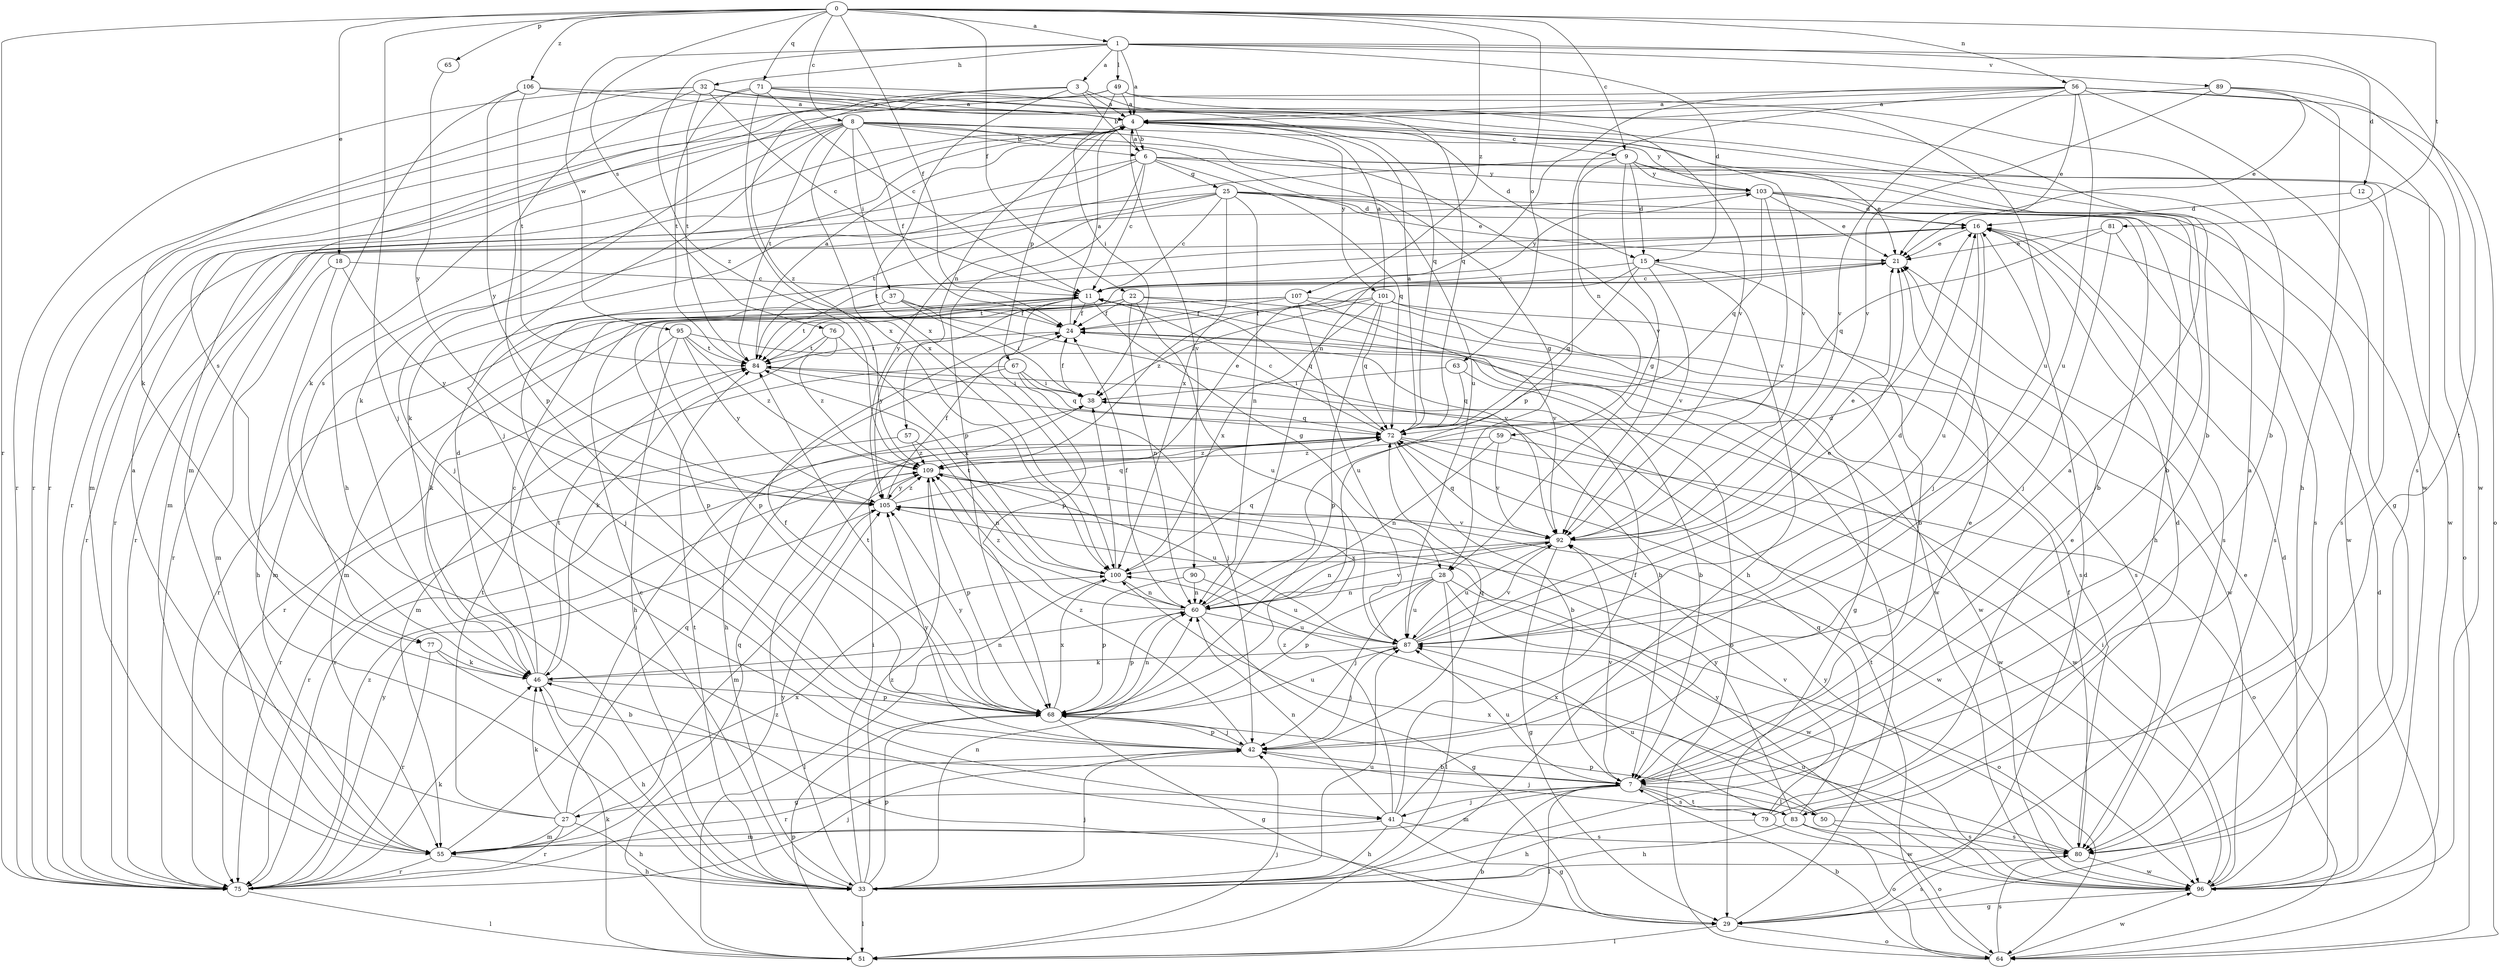 strict digraph  {
0;
1;
3;
4;
6;
7;
8;
9;
11;
12;
15;
16;
18;
21;
22;
24;
25;
27;
28;
29;
32;
33;
37;
38;
41;
42;
46;
49;
50;
51;
55;
56;
57;
59;
60;
63;
64;
65;
67;
68;
71;
72;
75;
76;
77;
79;
80;
81;
83;
84;
87;
89;
90;
92;
95;
96;
100;
101;
103;
105;
106;
107;
109;
0 -> 1  [label=a];
0 -> 8  [label=c];
0 -> 9  [label=c];
0 -> 18  [label=e];
0 -> 22  [label=f];
0 -> 24  [label=f];
0 -> 41  [label=j];
0 -> 56  [label=n];
0 -> 63  [label=o];
0 -> 65  [label=p];
0 -> 71  [label=q];
0 -> 75  [label=r];
0 -> 76  [label=s];
0 -> 81  [label=t];
0 -> 106  [label=z];
0 -> 107  [label=z];
1 -> 3  [label=a];
1 -> 4  [label=a];
1 -> 12  [label=d];
1 -> 15  [label=d];
1 -> 32  [label=h];
1 -> 49  [label=l];
1 -> 83  [label=t];
1 -> 89  [label=v];
1 -> 95  [label=w];
1 -> 109  [label=z];
3 -> 4  [label=a];
3 -> 6  [label=b];
3 -> 72  [label=q];
3 -> 77  [label=s];
3 -> 100  [label=x];
3 -> 109  [label=z];
4 -> 6  [label=b];
4 -> 9  [label=c];
4 -> 15  [label=d];
4 -> 46  [label=k];
4 -> 57  [label=n];
4 -> 67  [label=p];
4 -> 77  [label=s];
4 -> 90  [label=v];
4 -> 101  [label=y];
6 -> 4  [label=a];
6 -> 11  [label=c];
6 -> 25  [label=g];
6 -> 46  [label=k];
6 -> 55  [label=m];
6 -> 64  [label=o];
6 -> 68  [label=p];
6 -> 72  [label=q];
6 -> 96  [label=w];
6 -> 103  [label=y];
7 -> 21  [label=e];
7 -> 27  [label=g];
7 -> 41  [label=j];
7 -> 50  [label=l];
7 -> 51  [label=l];
7 -> 55  [label=m];
7 -> 79  [label=s];
7 -> 83  [label=t];
7 -> 87  [label=u];
7 -> 92  [label=v];
8 -> 6  [label=b];
8 -> 24  [label=f];
8 -> 28  [label=g];
8 -> 37  [label=i];
8 -> 41  [label=j];
8 -> 42  [label=j];
8 -> 55  [label=m];
8 -> 75  [label=r];
8 -> 84  [label=t];
8 -> 87  [label=u];
8 -> 92  [label=v];
8 -> 100  [label=x];
8 -> 103  [label=y];
9 -> 7  [label=b];
9 -> 15  [label=d];
9 -> 21  [label=e];
9 -> 28  [label=g];
9 -> 59  [label=n];
9 -> 75  [label=r];
9 -> 103  [label=y];
11 -> 24  [label=f];
11 -> 28  [label=g];
11 -> 68  [label=p];
11 -> 72  [label=q];
11 -> 84  [label=t];
11 -> 103  [label=y];
11 -> 105  [label=y];
12 -> 16  [label=d];
12 -> 80  [label=s];
15 -> 7  [label=b];
15 -> 11  [label=c];
15 -> 33  [label=h];
15 -> 72  [label=q];
15 -> 92  [label=v];
15 -> 109  [label=z];
16 -> 21  [label=e];
16 -> 42  [label=j];
16 -> 75  [label=r];
16 -> 80  [label=s];
16 -> 84  [label=t];
16 -> 87  [label=u];
18 -> 11  [label=c];
18 -> 33  [label=h];
18 -> 55  [label=m];
18 -> 105  [label=y];
21 -> 11  [label=c];
21 -> 84  [label=t];
22 -> 24  [label=f];
22 -> 29  [label=g];
22 -> 55  [label=m];
22 -> 60  [label=n];
22 -> 68  [label=p];
22 -> 75  [label=r];
22 -> 87  [label=u];
22 -> 96  [label=w];
24 -> 4  [label=a];
24 -> 64  [label=o];
24 -> 84  [label=t];
25 -> 7  [label=b];
25 -> 11  [label=c];
25 -> 16  [label=d];
25 -> 21  [label=e];
25 -> 60  [label=n];
25 -> 75  [label=r];
25 -> 80  [label=s];
25 -> 84  [label=t];
25 -> 100  [label=x];
25 -> 105  [label=y];
27 -> 4  [label=a];
27 -> 33  [label=h];
27 -> 46  [label=k];
27 -> 55  [label=m];
27 -> 72  [label=q];
27 -> 75  [label=r];
27 -> 84  [label=t];
27 -> 100  [label=x];
28 -> 42  [label=j];
28 -> 51  [label=l];
28 -> 60  [label=n];
28 -> 64  [label=o];
28 -> 68  [label=p];
28 -> 87  [label=u];
28 -> 96  [label=w];
29 -> 11  [label=c];
29 -> 16  [label=d];
29 -> 46  [label=k];
29 -> 51  [label=l];
29 -> 64  [label=o];
29 -> 80  [label=s];
32 -> 4  [label=a];
32 -> 11  [label=c];
32 -> 46  [label=k];
32 -> 68  [label=p];
32 -> 75  [label=r];
32 -> 84  [label=t];
32 -> 92  [label=v];
32 -> 96  [label=w];
33 -> 11  [label=c];
33 -> 38  [label=i];
33 -> 42  [label=j];
33 -> 51  [label=l];
33 -> 60  [label=n];
33 -> 68  [label=p];
33 -> 84  [label=t];
33 -> 87  [label=u];
33 -> 105  [label=y];
33 -> 109  [label=z];
37 -> 24  [label=f];
37 -> 38  [label=i];
37 -> 42  [label=j];
37 -> 55  [label=m];
37 -> 92  [label=v];
38 -> 24  [label=f];
38 -> 72  [label=q];
41 -> 4  [label=a];
41 -> 24  [label=f];
41 -> 29  [label=g];
41 -> 33  [label=h];
41 -> 55  [label=m];
41 -> 60  [label=n];
41 -> 80  [label=s];
41 -> 109  [label=z];
42 -> 7  [label=b];
42 -> 68  [label=p];
42 -> 72  [label=q];
42 -> 75  [label=r];
42 -> 105  [label=y];
42 -> 109  [label=z];
46 -> 11  [label=c];
46 -> 16  [label=d];
46 -> 33  [label=h];
46 -> 60  [label=n];
46 -> 68  [label=p];
46 -> 84  [label=t];
49 -> 4  [label=a];
49 -> 7  [label=b];
49 -> 38  [label=i];
49 -> 46  [label=k];
49 -> 55  [label=m];
49 -> 87  [label=u];
50 -> 64  [label=o];
50 -> 68  [label=p];
50 -> 80  [label=s];
50 -> 100  [label=x];
51 -> 7  [label=b];
51 -> 42  [label=j];
51 -> 46  [label=k];
51 -> 68  [label=p];
51 -> 109  [label=z];
55 -> 33  [label=h];
55 -> 38  [label=i];
55 -> 72  [label=q];
55 -> 75  [label=r];
56 -> 4  [label=a];
56 -> 21  [label=e];
56 -> 29  [label=g];
56 -> 60  [label=n];
56 -> 64  [label=o];
56 -> 68  [label=p];
56 -> 75  [label=r];
56 -> 80  [label=s];
56 -> 87  [label=u];
56 -> 92  [label=v];
57 -> 60  [label=n];
57 -> 75  [label=r];
57 -> 109  [label=z];
59 -> 60  [label=n];
59 -> 92  [label=v];
59 -> 96  [label=w];
59 -> 109  [label=z];
60 -> 16  [label=d];
60 -> 24  [label=f];
60 -> 29  [label=g];
60 -> 68  [label=p];
60 -> 87  [label=u];
60 -> 92  [label=v];
60 -> 109  [label=z];
63 -> 7  [label=b];
63 -> 38  [label=i];
63 -> 72  [label=q];
64 -> 7  [label=b];
64 -> 16  [label=d];
64 -> 80  [label=s];
64 -> 84  [label=t];
64 -> 96  [label=w];
65 -> 105  [label=y];
67 -> 33  [label=h];
67 -> 38  [label=i];
67 -> 42  [label=j];
67 -> 55  [label=m];
67 -> 72  [label=q];
68 -> 24  [label=f];
68 -> 29  [label=g];
68 -> 42  [label=j];
68 -> 60  [label=n];
68 -> 84  [label=t];
68 -> 87  [label=u];
68 -> 100  [label=x];
68 -> 105  [label=y];
71 -> 4  [label=a];
71 -> 7  [label=b];
71 -> 11  [label=c];
71 -> 75  [label=r];
71 -> 84  [label=t];
71 -> 92  [label=v];
71 -> 100  [label=x];
72 -> 4  [label=a];
72 -> 7  [label=b];
72 -> 11  [label=c];
72 -> 64  [label=o];
72 -> 75  [label=r];
72 -> 96  [label=w];
72 -> 109  [label=z];
75 -> 42  [label=j];
75 -> 46  [label=k];
75 -> 51  [label=l];
75 -> 105  [label=y];
75 -> 109  [label=z];
76 -> 46  [label=k];
76 -> 84  [label=t];
76 -> 100  [label=x];
76 -> 109  [label=z];
77 -> 7  [label=b];
77 -> 46  [label=k];
77 -> 75  [label=r];
79 -> 4  [label=a];
79 -> 21  [label=e];
79 -> 33  [label=h];
79 -> 92  [label=v];
79 -> 96  [label=w];
80 -> 24  [label=f];
80 -> 96  [label=w];
80 -> 100  [label=x];
80 -> 105  [label=y];
81 -> 21  [label=e];
81 -> 42  [label=j];
81 -> 72  [label=q];
81 -> 80  [label=s];
83 -> 16  [label=d];
83 -> 33  [label=h];
83 -> 42  [label=j];
83 -> 64  [label=o];
83 -> 72  [label=q];
83 -> 80  [label=s];
83 -> 87  [label=u];
83 -> 105  [label=y];
84 -> 4  [label=a];
84 -> 7  [label=b];
84 -> 38  [label=i];
87 -> 16  [label=d];
87 -> 21  [label=e];
87 -> 42  [label=j];
87 -> 46  [label=k];
87 -> 92  [label=v];
89 -> 4  [label=a];
89 -> 21  [label=e];
89 -> 33  [label=h];
89 -> 92  [label=v];
89 -> 96  [label=w];
90 -> 60  [label=n];
90 -> 68  [label=p];
90 -> 87  [label=u];
92 -> 21  [label=e];
92 -> 29  [label=g];
92 -> 60  [label=n];
92 -> 72  [label=q];
92 -> 87  [label=u];
92 -> 100  [label=x];
95 -> 33  [label=h];
95 -> 75  [label=r];
95 -> 84  [label=t];
95 -> 96  [label=w];
95 -> 105  [label=y];
95 -> 109  [label=z];
96 -> 16  [label=d];
96 -> 21  [label=e];
96 -> 29  [label=g];
96 -> 38  [label=i];
96 -> 87  [label=u];
96 -> 105  [label=y];
100 -> 38  [label=i];
100 -> 51  [label=l];
100 -> 60  [label=n];
100 -> 72  [label=q];
100 -> 84  [label=t];
101 -> 4  [label=a];
101 -> 24  [label=f];
101 -> 38  [label=i];
101 -> 68  [label=p];
101 -> 72  [label=q];
101 -> 80  [label=s];
101 -> 96  [label=w];
101 -> 100  [label=x];
103 -> 16  [label=d];
103 -> 21  [label=e];
103 -> 33  [label=h];
103 -> 72  [label=q];
103 -> 75  [label=r];
103 -> 92  [label=v];
103 -> 96  [label=w];
105 -> 24  [label=f];
105 -> 55  [label=m];
105 -> 72  [label=q];
105 -> 92  [label=v];
105 -> 109  [label=z];
106 -> 4  [label=a];
106 -> 33  [label=h];
106 -> 72  [label=q];
106 -> 84  [label=t];
106 -> 105  [label=y];
107 -> 24  [label=f];
107 -> 46  [label=k];
107 -> 68  [label=p];
107 -> 80  [label=s];
107 -> 87  [label=u];
107 -> 92  [label=v];
109 -> 21  [label=e];
109 -> 68  [label=p];
109 -> 75  [label=r];
109 -> 87  [label=u];
109 -> 96  [label=w];
109 -> 105  [label=y];
}
